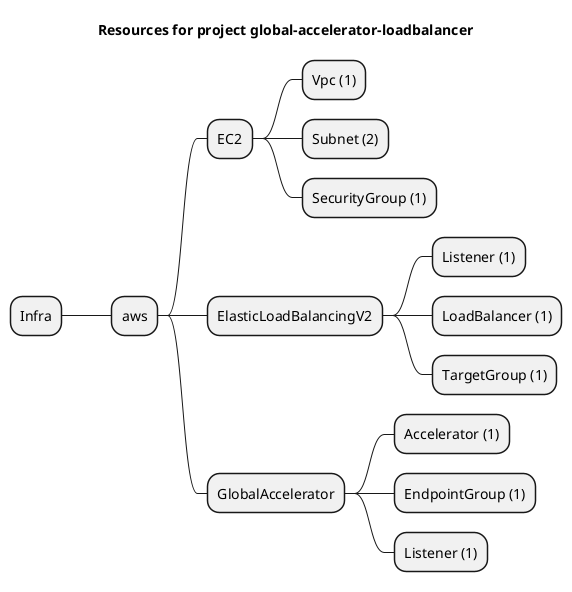 @startmindmap
title Resources for project global-accelerator-loadbalancer
skinparam monochrome true
+ Infra
++ aws
+++ EC2
++++ Vpc (1)
++++ Subnet (2)
++++ SecurityGroup (1)
+++ ElasticLoadBalancingV2
++++ Listener (1)
++++ LoadBalancer (1)
++++ TargetGroup (1)
+++ GlobalAccelerator
++++ Accelerator (1)
++++ EndpointGroup (1)
++++ Listener (1)
@endmindmap